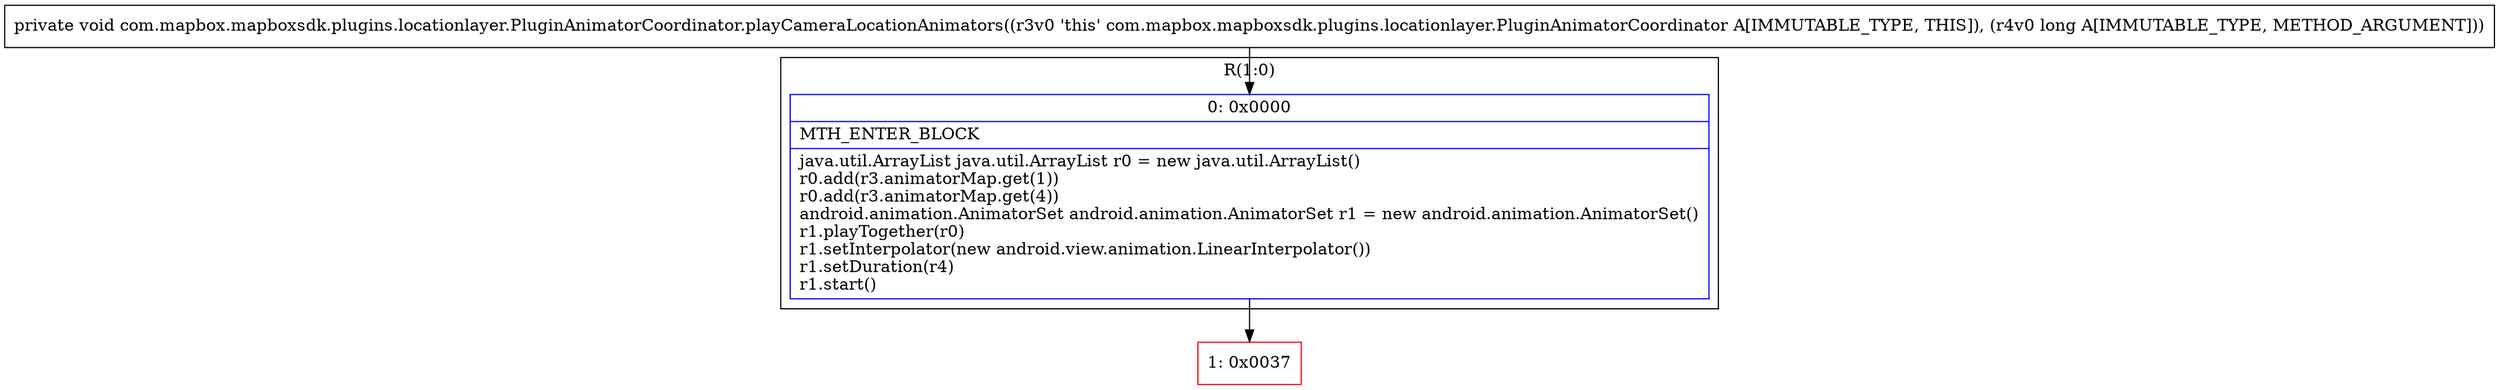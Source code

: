 digraph "CFG forcom.mapbox.mapboxsdk.plugins.locationlayer.PluginAnimatorCoordinator.playCameraLocationAnimators(J)V" {
subgraph cluster_Region_1024965403 {
label = "R(1:0)";
node [shape=record,color=blue];
Node_0 [shape=record,label="{0\:\ 0x0000|MTH_ENTER_BLOCK\l|java.util.ArrayList java.util.ArrayList r0 = new java.util.ArrayList()\lr0.add(r3.animatorMap.get(1))\lr0.add(r3.animatorMap.get(4))\landroid.animation.AnimatorSet android.animation.AnimatorSet r1 = new android.animation.AnimatorSet()\lr1.playTogether(r0)\lr1.setInterpolator(new android.view.animation.LinearInterpolator())\lr1.setDuration(r4)\lr1.start()\l}"];
}
Node_1 [shape=record,color=red,label="{1\:\ 0x0037}"];
MethodNode[shape=record,label="{private void com.mapbox.mapboxsdk.plugins.locationlayer.PluginAnimatorCoordinator.playCameraLocationAnimators((r3v0 'this' com.mapbox.mapboxsdk.plugins.locationlayer.PluginAnimatorCoordinator A[IMMUTABLE_TYPE, THIS]), (r4v0 long A[IMMUTABLE_TYPE, METHOD_ARGUMENT])) }"];
MethodNode -> Node_0;
Node_0 -> Node_1;
}

